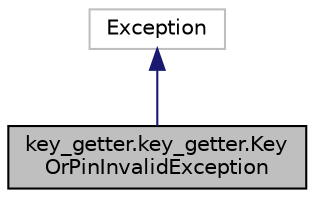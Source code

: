 digraph "key_getter.key_getter.KeyOrPinInvalidException"
{
 // LATEX_PDF_SIZE
  edge [fontname="Helvetica",fontsize="10",labelfontname="Helvetica",labelfontsize="10"];
  node [fontname="Helvetica",fontsize="10",shape=record];
  Node1 [label="key_getter.key_getter.Key\lOrPinInvalidException",height=0.2,width=0.4,color="black", fillcolor="grey75", style="filled", fontcolor="black",tooltip="Exception raised when the provided PIN is incorrect or the key file is corrupted/cannot be decrypted ..."];
  Node2 -> Node1 [dir="back",color="midnightblue",fontsize="10",style="solid"];
  Node2 [label="Exception",height=0.2,width=0.4,color="grey75", fillcolor="white", style="filled",tooltip=" "];
}
